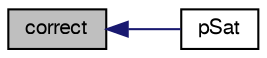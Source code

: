digraph "correct"
{
  bgcolor="transparent";
  edge [fontname="FreeSans",fontsize="10",labelfontname="FreeSans",labelfontsize="10"];
  node [fontname="FreeSans",fontsize="10",shape=record];
  rankdir="LR";
  Node35 [label="correct",height=0.2,width=0.4,color="black", fillcolor="grey75", style="filled", fontcolor="black"];
  Node35 -> Node36 [dir="back",color="midnightblue",fontsize="10",style="solid",fontname="FreeSans"];
  Node36 [label="pSat",height=0.2,width=0.4,color="black",URL="$a31994.html#a85c8366cc9dbe177cbff57ddb7bc1d04",tooltip="Return const-access to the saturation vapour pressure. "];
}
